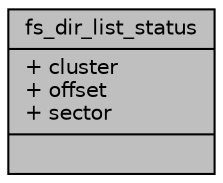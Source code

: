 digraph "fs_dir_list_status"
{
 // LATEX_PDF_SIZE
  edge [fontname="Helvetica",fontsize="10",labelfontname="Helvetica",labelfontsize="10"];
  node [fontname="Helvetica",fontsize="10",shape=record];
  Node1 [label="{fs_dir_list_status\n|+ cluster\l+ offset\l+ sector\l|}",height=0.2,width=0.4,color="black", fillcolor="grey75", style="filled", fontcolor="black",tooltip=" "];
}
